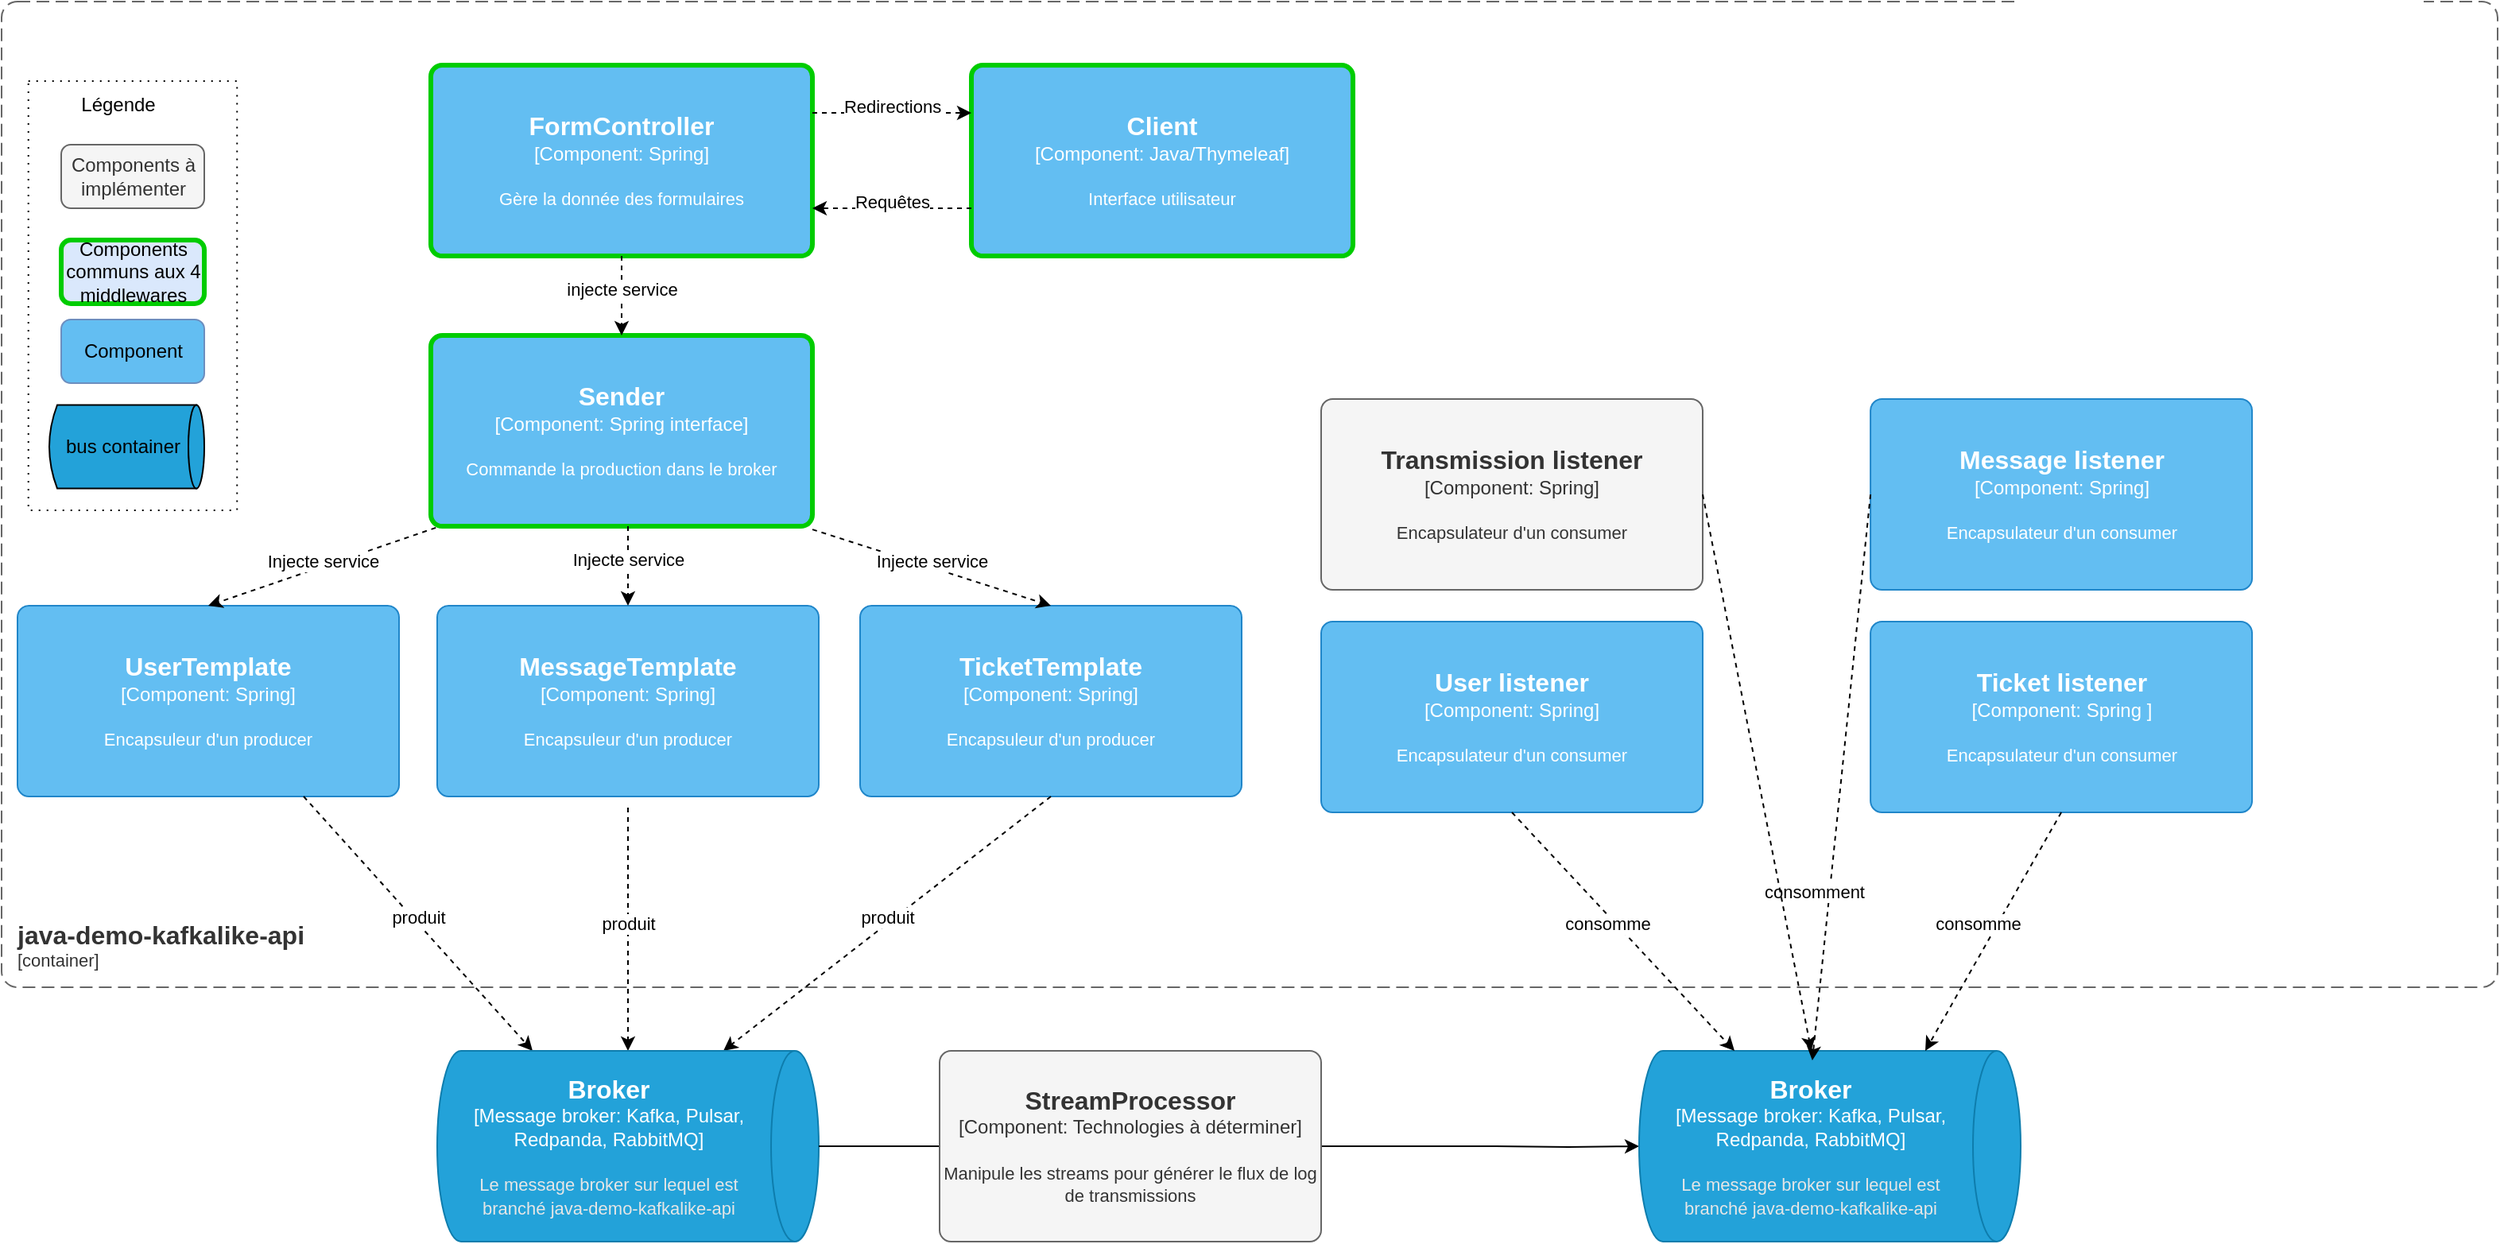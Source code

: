 <mxfile version="25.0.3">
  <diagram name="Page-1" id="TltUSp4mH69disy-DRck">
    <mxGraphModel dx="1434" dy="746" grid="1" gridSize="10" guides="1" tooltips="1" connect="1" arrows="1" fold="1" page="1" pageScale="1" pageWidth="827" pageHeight="1169" math="0" shadow="0">
      <root>
        <mxCell id="0" />
        <mxCell id="1" parent="0" />
        <object placeholders="1" c4Name="Client" c4Type="Component" c4Technology="Java/Thymeleaf" c4Description="Interface utilisateur" label="&lt;font style=&quot;font-size: 16px&quot;&gt;&lt;b&gt;%c4Name%&lt;/b&gt;&lt;/font&gt;&lt;div&gt;[%c4Type%: %c4Technology%]&lt;/div&gt;&lt;br&gt;&lt;div&gt;&lt;font style=&quot;font-size: 11px&quot;&gt;%c4Description%&lt;/font&gt;&lt;/div&gt;" id="IzMNL_FGZWPaYZVyqAyt-2">
          <mxCell style="rounded=1;whiteSpace=wrap;html=1;labelBackgroundColor=none;fillColor=#63BEF2;fontColor=#ffffff;align=center;arcSize=6;strokeColor=#00CC00;metaEdit=1;resizable=0;points=[[0.25,0,0],[0.5,0,0],[0.75,0,0],[1,0.25,0],[1,0.5,0],[1,0.75,0],[0.75,1,0],[0.5,1,0],[0.25,1,0],[0,0.75,0],[0,0.5,0],[0,0.25,0]];strokeWidth=3;" parent="1" vertex="1">
            <mxGeometry x="630" y="220" width="240" height="120" as="geometry" />
          </mxCell>
        </object>
        <object placeholders="1" c4Name="java-demo-kafkalike-api" c4Type="ContainerScopeBoundary" c4Application="container" label="&lt;font style=&quot;font-size: 16px&quot;&gt;&lt;b&gt;&lt;div style=&quot;text-align: left&quot;&gt;%c4Name%&lt;/div&gt;&lt;/b&gt;&lt;/font&gt;&lt;div style=&quot;text-align: left&quot;&gt;[%c4Application%]&lt;/div&gt;" id="IzMNL_FGZWPaYZVyqAyt-3">
          <mxCell style="rounded=1;fontSize=11;whiteSpace=wrap;html=1;dashed=1;arcSize=20;fillColor=none;strokeColor=#666666;fontColor=#333333;labelBackgroundColor=none;align=left;verticalAlign=bottom;labelBorderColor=none;spacingTop=0;spacing=10;dashPattern=8 4;metaEdit=1;rotatable=0;perimeter=rectanglePerimeter;noLabel=0;labelPadding=0;allowArrows=0;connectable=0;expand=0;recursiveResize=0;editable=1;pointerEvents=0;absoluteArcSize=1;points=[[0.25,0,0],[0.5,0,0],[0.75,0,0],[1,0.25,0],[1,0.5,0],[1,0.75,0],[0.75,1,0],[0.5,1,0],[0.25,1,0],[0,0.75,0],[0,0.5,0],[0,0.25,0]];" parent="1" vertex="1">
            <mxGeometry x="20" y="180" width="1570" height="620" as="geometry" />
          </mxCell>
        </object>
        <object placeholders="1" c4Name="FormController" c4Type="Component" c4Technology="Spring" c4Description="Gère la donnée des formulaires" label="&lt;font style=&quot;font-size: 16px&quot;&gt;&lt;b&gt;%c4Name%&lt;/b&gt;&lt;/font&gt;&lt;div&gt;[%c4Type%: %c4Technology%]&lt;/div&gt;&lt;br&gt;&lt;div&gt;&lt;font style=&quot;font-size: 11px&quot;&gt;%c4Description%&lt;/font&gt;&lt;/div&gt;" id="IzMNL_FGZWPaYZVyqAyt-12">
          <mxCell style="rounded=1;whiteSpace=wrap;html=1;labelBackgroundColor=none;fillColor=#63BEF2;fontColor=#ffffff;align=center;arcSize=6;strokeColor=#00CC00;metaEdit=1;resizable=0;points=[[0.25,0,0],[0.5,0,0],[0.75,0,0],[1,0.25,0],[1,0.5,0],[1,0.75,0],[0.75,1,0],[0.5,1,0],[0.25,1,0],[0,0.75,0],[0,0.5,0],[0,0.25,0]];strokeWidth=3;" parent="1" vertex="1">
            <mxGeometry x="290" y="220" width="240" height="120" as="geometry" />
          </mxCell>
        </object>
        <mxCell id="IzMNL_FGZWPaYZVyqAyt-13" value="" style="endArrow=classic;html=1;rounded=0;entryX=1;entryY=0.75;entryDx=0;entryDy=0;entryPerimeter=0;dashed=1;exitX=0;exitY=0.75;exitDx=0;exitDy=0;exitPerimeter=0;" parent="1" source="IzMNL_FGZWPaYZVyqAyt-2" target="IzMNL_FGZWPaYZVyqAyt-12" edge="1">
          <mxGeometry relative="1" as="geometry">
            <mxPoint x="590" y="280" as="sourcePoint" />
            <mxPoint x="980" y="400" as="targetPoint" />
          </mxGeometry>
        </mxCell>
        <mxCell id="IzMNL_FGZWPaYZVyqAyt-14" value="Requêtes" style="edgeLabel;resizable=0;html=1;align=center;verticalAlign=middle;" parent="IzMNL_FGZWPaYZVyqAyt-13" connectable="0" vertex="1">
          <mxGeometry relative="1" as="geometry">
            <mxPoint y="-4" as="offset" />
          </mxGeometry>
        </mxCell>
        <object placeholders="1" c4Name="Sender" c4Type="Component" c4Technology="Spring interface" c4Description="Commande la production dans le broker" label="&lt;font style=&quot;font-size: 16px&quot;&gt;&lt;b&gt;%c4Name%&lt;/b&gt;&lt;/font&gt;&lt;div&gt;[%c4Type%: %c4Technology%]&lt;/div&gt;&lt;br&gt;&lt;div&gt;&lt;font style=&quot;font-size: 11px&quot;&gt;%c4Description%&lt;/font&gt;&lt;/div&gt;" id="IzMNL_FGZWPaYZVyqAyt-15">
          <mxCell style="rounded=1;whiteSpace=wrap;html=1;labelBackgroundColor=none;fillColor=#63BEF2;fontColor=#ffffff;align=center;arcSize=6;strokeColor=#00CC00;metaEdit=1;resizable=0;points=[[0.25,0,0],[0.5,0,0],[0.75,0,0],[1,0.25,0],[1,0.5,0],[1,0.75,0],[0.75,1,0],[0.5,1,0],[0.25,1,0],[0,0.75,0],[0,0.5,0],[0,0.25,0]];strokeWidth=3;" parent="1" vertex="1">
            <mxGeometry x="290" y="390" width="240" height="120" as="geometry" />
          </mxCell>
        </object>
        <mxCell id="IzMNL_FGZWPaYZVyqAyt-16" value="" style="endArrow=classic;html=1;rounded=0;entryX=0.5;entryY=0;entryDx=0;entryDy=0;entryPerimeter=0;dashed=1;" parent="1" target="IzMNL_FGZWPaYZVyqAyt-15" edge="1">
          <mxGeometry relative="1" as="geometry">
            <mxPoint x="410" y="340" as="sourcePoint" />
            <mxPoint x="390" y="391" as="targetPoint" />
            <Array as="points">
              <mxPoint x="410" y="370" />
            </Array>
          </mxGeometry>
        </mxCell>
        <mxCell id="IzMNL_FGZWPaYZVyqAyt-17" value="injecte service" style="edgeLabel;resizable=0;html=1;align=center;verticalAlign=middle;" parent="IzMNL_FGZWPaYZVyqAyt-16" connectable="0" vertex="1">
          <mxGeometry relative="1" as="geometry">
            <mxPoint y="-4" as="offset" />
          </mxGeometry>
        </mxCell>
        <object placeholders="1" c4Name="UserTemplate" c4Type="Component" c4Technology="Spring" c4Description="Encapsuleur d&#39;un producer" label="&lt;font style=&quot;font-size: 16px&quot;&gt;&lt;b&gt;%c4Name%&lt;/b&gt;&lt;/font&gt;&lt;div&gt;[%c4Type%: %c4Technology%]&lt;/div&gt;&lt;br&gt;&lt;div&gt;&lt;font style=&quot;font-size: 11px&quot;&gt;%c4Description%&lt;/font&gt;&lt;/div&gt;" id="IzMNL_FGZWPaYZVyqAyt-32">
          <mxCell style="rounded=1;whiteSpace=wrap;html=1;labelBackgroundColor=none;fillColor=#63BEF2;fontColor=#ffffff;align=center;arcSize=6;strokeColor=#2086C9;metaEdit=1;resizable=0;points=[[0.25,0,0],[0.5,0,0],[0.75,0,0],[1,0.25,0],[1,0.5,0],[1,0.75,0],[0.75,1,0],[0.5,1,0],[0.25,1,0],[0,0.75,0],[0,0.5,0],[0,0.25,0]];" parent="1" vertex="1">
            <mxGeometry x="30" y="560" width="240" height="120" as="geometry" />
          </mxCell>
        </object>
        <mxCell id="IzMNL_FGZWPaYZVyqAyt-35" value="" style="endArrow=classic;html=1;rounded=0;entryX=0;entryY=0.25;entryDx=0;entryDy=0;entryPerimeter=0;exitX=1;exitY=0.25;exitDx=0;exitDy=0;exitPerimeter=0;dashed=1;" parent="1" source="IzMNL_FGZWPaYZVyqAyt-12" target="IzMNL_FGZWPaYZVyqAyt-2" edge="1">
          <mxGeometry relative="1" as="geometry">
            <mxPoint x="420" y="180" as="sourcePoint" />
            <mxPoint x="420" y="230" as="targetPoint" />
          </mxGeometry>
        </mxCell>
        <mxCell id="IzMNL_FGZWPaYZVyqAyt-36" value="Redirections" style="edgeLabel;resizable=0;html=1;align=center;verticalAlign=middle;" parent="IzMNL_FGZWPaYZVyqAyt-35" connectable="0" vertex="1">
          <mxGeometry relative="1" as="geometry">
            <mxPoint y="-4" as="offset" />
          </mxGeometry>
        </mxCell>
        <object placeholders="1" c4Name="MessageTemplate" c4Type="Component" c4Technology="Spring" c4Description="Encapsuleur d&#39;un producer" label="&lt;font style=&quot;font-size: 16px&quot;&gt;&lt;b&gt;%c4Name%&lt;/b&gt;&lt;/font&gt;&lt;div&gt;[%c4Type%: %c4Technology%]&lt;/div&gt;&lt;br&gt;&lt;div&gt;&lt;font style=&quot;font-size: 11px&quot;&gt;%c4Description%&lt;/font&gt;&lt;/div&gt;" id="IzMNL_FGZWPaYZVyqAyt-42">
          <mxCell style="rounded=1;whiteSpace=wrap;html=1;labelBackgroundColor=none;fillColor=#63BEF2;fontColor=#ffffff;align=center;arcSize=6;strokeColor=#2086C9;metaEdit=1;resizable=0;points=[[0.25,0,0],[0.5,0,0],[0.75,0,0],[1,0.25,0],[1,0.5,0],[1,0.75,0],[0.75,1,0],[0.5,1,0],[0.25,1,0],[0,0.75,0],[0,0.5,0],[0,0.25,0]];" parent="1" vertex="1">
            <mxGeometry x="294" y="560" width="240" height="120" as="geometry" />
          </mxCell>
        </object>
        <object placeholders="1" c4Name="TicketTemplate" c4Type="Component" c4Technology="Spring" c4Description="Encapsuleur d&#39;un producer" label="&lt;font style=&quot;font-size: 16px&quot;&gt;&lt;b&gt;%c4Name%&lt;/b&gt;&lt;/font&gt;&lt;div&gt;[%c4Type%: %c4Technology%]&lt;/div&gt;&lt;br&gt;&lt;div&gt;&lt;font style=&quot;font-size: 11px&quot;&gt;%c4Description%&lt;/font&gt;&lt;/div&gt;" id="IzMNL_FGZWPaYZVyqAyt-43">
          <mxCell style="rounded=1;whiteSpace=wrap;html=1;labelBackgroundColor=none;fillColor=#63BEF2;fontColor=#ffffff;align=center;arcSize=6;strokeColor=#2086C9;metaEdit=1;resizable=0;points=[[0.25,0,0],[0.5,0,0],[0.75,0,0],[1,0.25,0],[1,0.5,0],[1,0.75,0],[0.75,1,0],[0.5,1,0],[0.25,1,0],[0,0.75,0],[0,0.5,0],[0,0.25,0]];" parent="1" vertex="1">
            <mxGeometry x="560" y="560" width="240" height="120" as="geometry" />
          </mxCell>
        </object>
        <mxCell id="IzMNL_FGZWPaYZVyqAyt-49" value="" style="endArrow=classic;html=1;rounded=0;entryX=0.5;entryY=0;entryDx=0;entryDy=0;entryPerimeter=0;exitX=0.013;exitY=1.008;exitDx=0;exitDy=0;exitPerimeter=0;dashed=1;" parent="1" source="IzMNL_FGZWPaYZVyqAyt-15" target="IzMNL_FGZWPaYZVyqAyt-32" edge="1">
          <mxGeometry relative="1" as="geometry">
            <mxPoint x="130" y="460" as="sourcePoint" />
            <mxPoint x="130" y="410" as="targetPoint" />
          </mxGeometry>
        </mxCell>
        <mxCell id="IzMNL_FGZWPaYZVyqAyt-50" value="Injecte service" style="edgeLabel;resizable=0;html=1;align=center;verticalAlign=middle;" parent="IzMNL_FGZWPaYZVyqAyt-49" connectable="0" vertex="1">
          <mxGeometry relative="1" as="geometry">
            <mxPoint y="-4" as="offset" />
          </mxGeometry>
        </mxCell>
        <mxCell id="IzMNL_FGZWPaYZVyqAyt-52" value="" style="endArrow=classic;html=1;rounded=0;entryX=0.5;entryY=0;entryDx=0;entryDy=0;entryPerimeter=0;dashed=1;" parent="1" target="IzMNL_FGZWPaYZVyqAyt-42" edge="1">
          <mxGeometry relative="1" as="geometry">
            <mxPoint x="414" y="510" as="sourcePoint" />
            <mxPoint x="160" y="570" as="targetPoint" />
          </mxGeometry>
        </mxCell>
        <mxCell id="IzMNL_FGZWPaYZVyqAyt-53" value="Injecte service" style="edgeLabel;resizable=0;html=1;align=center;verticalAlign=middle;" parent="IzMNL_FGZWPaYZVyqAyt-52" connectable="0" vertex="1">
          <mxGeometry relative="1" as="geometry">
            <mxPoint y="-4" as="offset" />
          </mxGeometry>
        </mxCell>
        <mxCell id="IzMNL_FGZWPaYZVyqAyt-54" value="" style="endArrow=classic;html=1;rounded=0;entryX=0.5;entryY=0;entryDx=0;entryDy=0;entryPerimeter=0;exitX=1;exitY=1.017;exitDx=0;exitDy=0;exitPerimeter=0;dashed=1;" parent="1" source="IzMNL_FGZWPaYZVyqAyt-15" target="IzMNL_FGZWPaYZVyqAyt-43" edge="1">
          <mxGeometry relative="1" as="geometry">
            <mxPoint x="313" y="531" as="sourcePoint" />
            <mxPoint x="170" y="580" as="targetPoint" />
          </mxGeometry>
        </mxCell>
        <mxCell id="IzMNL_FGZWPaYZVyqAyt-55" value="Injecte service" style="edgeLabel;resizable=0;html=1;align=center;verticalAlign=middle;" parent="IzMNL_FGZWPaYZVyqAyt-54" connectable="0" vertex="1">
          <mxGeometry relative="1" as="geometry">
            <mxPoint y="-4" as="offset" />
          </mxGeometry>
        </mxCell>
        <mxCell id="IzMNL_FGZWPaYZVyqAyt-56" value="" style="endArrow=classic;html=1;rounded=0;dashed=1;exitX=0.75;exitY=1;exitDx=0;exitDy=0;exitPerimeter=0;entryX=0;entryY=0.75;entryDx=0;entryDy=0;entryPerimeter=0;" parent="1" source="IzMNL_FGZWPaYZVyqAyt-32" target="IzMNL_FGZWPaYZVyqAyt-66" edge="1">
          <mxGeometry relative="1" as="geometry">
            <mxPoint x="160" y="690" as="sourcePoint" />
            <mxPoint x="260" y="830" as="targetPoint" />
          </mxGeometry>
        </mxCell>
        <mxCell id="IzMNL_FGZWPaYZVyqAyt-57" value="produit " style="edgeLabel;resizable=0;html=1;align=center;verticalAlign=middle;" parent="IzMNL_FGZWPaYZVyqAyt-56" connectable="0" vertex="1">
          <mxGeometry relative="1" as="geometry">
            <mxPoint y="-4" as="offset" />
          </mxGeometry>
        </mxCell>
        <mxCell id="IzMNL_FGZWPaYZVyqAyt-62" value="" style="endArrow=classic;html=1;rounded=0;entryX=0;entryY=0.5;entryDx=0;entryDy=0;entryPerimeter=0;dashed=1;exitX=0.5;exitY=1.058;exitDx=0;exitDy=0;exitPerimeter=0;" parent="1" source="IzMNL_FGZWPaYZVyqAyt-42" target="IzMNL_FGZWPaYZVyqAyt-66" edge="1">
          <mxGeometry relative="1" as="geometry">
            <mxPoint x="220" y="690" as="sourcePoint" />
            <mxPoint x="270" y="840" as="targetPoint" />
          </mxGeometry>
        </mxCell>
        <mxCell id="IzMNL_FGZWPaYZVyqAyt-63" value="produit" style="edgeLabel;resizable=0;html=1;align=center;verticalAlign=middle;" parent="IzMNL_FGZWPaYZVyqAyt-62" connectable="0" vertex="1">
          <mxGeometry relative="1" as="geometry">
            <mxPoint y="-4" as="offset" />
          </mxGeometry>
        </mxCell>
        <mxCell id="IzMNL_FGZWPaYZVyqAyt-64" value="" style="endArrow=classic;html=1;rounded=0;entryX=0;entryY=0.25;entryDx=0;entryDy=0;entryPerimeter=0;dashed=1;exitX=0.5;exitY=1;exitDx=0;exitDy=0;exitPerimeter=0;" parent="1" source="IzMNL_FGZWPaYZVyqAyt-43" target="IzMNL_FGZWPaYZVyqAyt-66" edge="1">
          <mxGeometry relative="1" as="geometry">
            <mxPoint x="424" y="697" as="sourcePoint" />
            <mxPoint x="340" y="840" as="targetPoint" />
          </mxGeometry>
        </mxCell>
        <mxCell id="IzMNL_FGZWPaYZVyqAyt-65" value="produit" style="edgeLabel;resizable=0;html=1;align=center;verticalAlign=middle;" parent="IzMNL_FGZWPaYZVyqAyt-64" connectable="0" vertex="1">
          <mxGeometry relative="1" as="geometry">
            <mxPoint y="-4" as="offset" />
          </mxGeometry>
        </mxCell>
        <mxCell id="IzMNL_FGZWPaYZVyqAyt-67" style="edgeStyle=orthogonalEdgeStyle;rounded=0;orthogonalLoop=1;jettySize=auto;html=1;entryX=0.5;entryY=1;entryDx=0;entryDy=0;entryPerimeter=0;" parent="1" target="IzMNL_FGZWPaYZVyqAyt-69" edge="1">
          <mxGeometry relative="1" as="geometry">
            <mxPoint x="1140" y="540" as="targetPoint" />
            <mxPoint x="960" y="900" as="sourcePoint" />
            <Array as="points" />
          </mxGeometry>
        </mxCell>
        <object placeholders="1" c4Type="Broker" c4Container="Message broker" c4Technology="Kafka, Pulsar, Redpanda, RabbitMQ" c4Description="Le message broker sur lequel est branché java-demo-kafkalike-api" label="&lt;font style=&quot;font-size: 16px&quot;&gt;&lt;b&gt;%c4Type%&lt;/b&gt;&lt;/font&gt;&lt;div&gt;[%c4Container%:&amp;nbsp;%c4Technology%]&lt;/div&gt;&lt;br&gt;&lt;div&gt;&lt;font style=&quot;font-size: 11px&quot;&gt;&lt;font color=&quot;#E6E6E6&quot;&gt;%c4Description%&lt;/font&gt;&lt;/div&gt;" id="IzMNL_FGZWPaYZVyqAyt-66">
          <mxCell style="shape=cylinder3;size=15;direction=south;whiteSpace=wrap;html=1;boundedLbl=1;rounded=0;labelBackgroundColor=none;fillColor=#23A2D9;fontSize=12;fontColor=#ffffff;align=center;strokeColor=#0e7dad;metaEdit=1;points=[[0.5,0,0],[1,0.25,0],[1,0.5,0],[1,0.75,0],[0.5,1,0],[0,0.75,0],[0,0.5,0],[0,0.25,0]];resizable=0;" parent="1" vertex="1">
            <mxGeometry x="294" y="840" width="240" height="120" as="geometry" />
          </mxCell>
        </object>
        <object placeholders="1" c4Type="Broker" c4Container="Message broker" c4Technology="Kafka, Pulsar, Redpanda, RabbitMQ" c4Description="Le message broker sur lequel est branché java-demo-kafkalike-api" label="&lt;font style=&quot;font-size: 16px&quot;&gt;&lt;b&gt;%c4Type%&lt;/b&gt;&lt;/font&gt;&lt;div&gt;[%c4Container%:&amp;nbsp;%c4Technology%]&lt;/div&gt;&lt;br&gt;&lt;div&gt;&lt;font style=&quot;font-size: 11px&quot;&gt;&lt;font color=&quot;#E6E6E6&quot;&gt;%c4Description%&lt;/font&gt;&lt;/div&gt;" id="IzMNL_FGZWPaYZVyqAyt-69">
          <mxCell style="shape=cylinder3;size=15;direction=south;whiteSpace=wrap;html=1;boundedLbl=1;rounded=0;labelBackgroundColor=none;fillColor=#23A2D9;fontSize=12;fontColor=#ffffff;align=center;strokeColor=#0E7DAD;metaEdit=1;points=[[0.5,0,0],[1,0.25,0],[1,0.5,0],[1,0.75,0],[0.5,1,0],[0,0.75,0],[0,0.5,0],[0,0.25,0]];resizable=0;rotation=0;" parent="1" vertex="1">
            <mxGeometry x="1050" y="840" width="240" height="120" as="geometry" />
          </mxCell>
        </object>
        <object placeholders="1" c4Name="Ticket listener" c4Type="Component" c4Technology="Spring " c4Description="Encapsulateur d&#39;un consumer" label="&lt;font style=&quot;font-size: 16px&quot;&gt;&lt;b&gt;%c4Name%&lt;/b&gt;&lt;/font&gt;&lt;div&gt;[%c4Type%: %c4Technology%]&lt;/div&gt;&lt;br&gt;&lt;div&gt;&lt;font style=&quot;font-size: 11px&quot;&gt;%c4Description%&lt;/font&gt;&lt;/div&gt;" id="IzMNL_FGZWPaYZVyqAyt-70">
          <mxCell style="rounded=1;whiteSpace=wrap;html=1;labelBackgroundColor=none;fillColor=#63BEF2;fontColor=#ffffff;align=center;arcSize=6;strokeColor=#2086C9;metaEdit=1;resizable=0;points=[[0.25,0,0],[0.5,0,0],[0.75,0,0],[1,0.25,0],[1,0.5,0],[1,0.75,0],[0.75,1,0],[0.5,1,0],[0.25,1,0],[0,0.75,0],[0,0.5,0],[0,0.25,0]];" parent="1" vertex="1">
            <mxGeometry x="1195.55" y="570" width="240" height="120" as="geometry" />
          </mxCell>
        </object>
        <object placeholders="1" c4Name="Message listener" c4Type="Component" c4Technology="Spring" c4Description="Encapsulateur d&#39;un consumer" label="&lt;font style=&quot;font-size: 16px&quot;&gt;&lt;b&gt;%c4Name%&lt;/b&gt;&lt;/font&gt;&lt;div&gt;[%c4Type%: %c4Technology%]&lt;/div&gt;&lt;br&gt;&lt;div&gt;&lt;font style=&quot;font-size: 11px&quot;&gt;%c4Description%&lt;/font&gt;&lt;/div&gt;" id="IzMNL_FGZWPaYZVyqAyt-73">
          <mxCell style="rounded=1;whiteSpace=wrap;html=1;labelBackgroundColor=none;fillColor=#63BEF2;fontColor=#ffffff;align=center;arcSize=6;strokeColor=#2086C9;metaEdit=1;resizable=0;points=[[0.25,0,0],[0.5,0,0],[0.75,0,0],[1,0.25,0],[1,0.5,0],[1,0.75,0],[0.75,1,0],[0.5,1,0],[0.25,1,0],[0,0.75,0],[0,0.5,0],[0,0.25,0]];" parent="1" vertex="1">
            <mxGeometry x="1195.55" y="430" width="240" height="120" as="geometry" />
          </mxCell>
        </object>
        <object placeholders="1" c4Name="User listener" c4Type="Component" c4Technology="Spring" c4Description="Encapsulateur d&#39;un consumer" label="&lt;font style=&quot;font-size: 16px&quot;&gt;&lt;b&gt;%c4Name%&lt;/b&gt;&lt;/font&gt;&lt;div&gt;[%c4Type%: %c4Technology%]&lt;/div&gt;&lt;br&gt;&lt;div&gt;&lt;font style=&quot;font-size: 11px&quot;&gt;%c4Description%&lt;/font&gt;&lt;/div&gt;" id="IzMNL_FGZWPaYZVyqAyt-74">
          <mxCell style="rounded=1;whiteSpace=wrap;html=1;labelBackgroundColor=none;fillColor=#63BEF2;fontColor=#ffffff;align=center;arcSize=6;strokeColor=#2086C9;metaEdit=1;resizable=0;points=[[0.25,0,0],[0.5,0,0],[0.75,0,0],[1,0.25,0],[1,0.5,0],[1,0.75,0],[0.75,1,0],[0.5,1,0],[0.25,1,0],[0,0.75,0],[0,0.5,0],[0,0.25,0]];" parent="1" vertex="1">
            <mxGeometry x="850" y="570" width="240" height="120" as="geometry" />
          </mxCell>
        </object>
        <mxCell id="IzMNL_FGZWPaYZVyqAyt-75" value="" style="endArrow=classic;html=1;rounded=0;entryX=0;entryY=0.75;entryDx=0;entryDy=0;entryPerimeter=0;dashed=1;exitX=0.5;exitY=1;exitDx=0;exitDy=0;exitPerimeter=0;" parent="1" source="IzMNL_FGZWPaYZVyqAyt-74" target="IzMNL_FGZWPaYZVyqAyt-69" edge="1">
          <mxGeometry relative="1" as="geometry">
            <mxPoint x="690" y="690" as="sourcePoint" />
            <mxPoint x="484" y="850" as="targetPoint" />
          </mxGeometry>
        </mxCell>
        <mxCell id="IzMNL_FGZWPaYZVyqAyt-76" value="consomme" style="edgeLabel;resizable=0;html=1;align=center;verticalAlign=middle;" parent="IzMNL_FGZWPaYZVyqAyt-75" connectable="0" vertex="1">
          <mxGeometry relative="1" as="geometry">
            <mxPoint x="-10" y="-5" as="offset" />
          </mxGeometry>
        </mxCell>
        <mxCell id="IzMNL_FGZWPaYZVyqAyt-78" value="" style="endArrow=classic;html=1;rounded=0;entryX=0.05;entryY=0.546;entryDx=0;entryDy=0;entryPerimeter=0;dashed=1;exitX=0;exitY=0.5;exitDx=0;exitDy=0;exitPerimeter=0;" parent="1" source="IzMNL_FGZWPaYZVyqAyt-73" target="IzMNL_FGZWPaYZVyqAyt-69" edge="1">
          <mxGeometry relative="1" as="geometry">
            <mxPoint x="930" y="480" as="sourcePoint" />
            <mxPoint x="1090" y="490" as="targetPoint" />
          </mxGeometry>
        </mxCell>
        <mxCell id="IzMNL_FGZWPaYZVyqAyt-79" value="consomment" style="edgeLabel;resizable=0;html=1;align=center;verticalAlign=middle;" parent="IzMNL_FGZWPaYZVyqAyt-78" connectable="0" vertex="1">
          <mxGeometry relative="1" as="geometry">
            <mxPoint x="-17" y="72" as="offset" />
          </mxGeometry>
        </mxCell>
        <mxCell id="IzMNL_FGZWPaYZVyqAyt-80" value="" style="endArrow=classic;html=1;rounded=0;entryX=0;entryY=0.25;entryDx=0;entryDy=0;entryPerimeter=0;dashed=1;exitX=0.5;exitY=1;exitDx=0;exitDy=0;exitPerimeter=0;" parent="1" source="IzMNL_FGZWPaYZVyqAyt-70" target="IzMNL_FGZWPaYZVyqAyt-69" edge="1">
          <mxGeometry relative="1" as="geometry">
            <mxPoint x="930" y="480" as="sourcePoint" />
            <mxPoint x="1090" y="370" as="targetPoint" />
          </mxGeometry>
        </mxCell>
        <mxCell id="IzMNL_FGZWPaYZVyqAyt-81" value="consomme" style="edgeLabel;resizable=0;html=1;align=center;verticalAlign=middle;" parent="IzMNL_FGZWPaYZVyqAyt-80" connectable="0" vertex="1">
          <mxGeometry relative="1" as="geometry">
            <mxPoint x="-10" y="-5" as="offset" />
          </mxGeometry>
        </mxCell>
        <object placeholders="1" c4Name="Transmission listener" c4Type="Component" c4Technology="Spring" c4Description="Encapsulateur d&#39;un consumer" label="&lt;font style=&quot;font-size: 16px&quot;&gt;&lt;b&gt;%c4Name%&lt;/b&gt;&lt;/font&gt;&lt;div&gt;[%c4Type%: %c4Technology%]&lt;/div&gt;&lt;br&gt;&lt;div&gt;&lt;font style=&quot;font-size: 11px&quot;&gt;%c4Description%&lt;/font&gt;&lt;/div&gt;" id="IzMNL_FGZWPaYZVyqAyt-82">
          <mxCell style="rounded=1;whiteSpace=wrap;html=1;labelBackgroundColor=none;fillColor=#f5f5f5;align=center;arcSize=6;strokeColor=#666666;metaEdit=1;resizable=0;points=[[0.25,0,0],[0.5,0,0],[0.75,0,0],[1,0.25,0],[1,0.5,0],[1,0.75,0],[0.75,1,0],[0.5,1,0],[0.25,1,0],[0,0.75,0],[0,0.5,0],[0,0.25,0]];fontColor=#333333;" parent="1" vertex="1">
            <mxGeometry x="850" y="430" width="240" height="120" as="geometry" />
          </mxCell>
        </object>
        <mxCell id="IzMNL_FGZWPaYZVyqAyt-83" value="" style="endArrow=classic;html=1;rounded=0;dashed=1;exitX=1;exitY=0.5;exitDx=0;exitDy=0;exitPerimeter=0;" parent="1" source="IzMNL_FGZWPaYZVyqAyt-82" target="IzMNL_FGZWPaYZVyqAyt-69" edge="1">
          <mxGeometry relative="1" as="geometry">
            <mxPoint x="910" y="360" as="sourcePoint" />
            <mxPoint x="1090" y="370" as="targetPoint" />
          </mxGeometry>
        </mxCell>
        <mxCell id="IzMNL_FGZWPaYZVyqAyt-88" value="" style="edgeStyle=orthogonalEdgeStyle;rounded=0;orthogonalLoop=1;jettySize=auto;html=1;entryX=0;entryY=0.5;entryDx=0;entryDy=0;entryPerimeter=0;" parent="1" source="IzMNL_FGZWPaYZVyqAyt-66" target="IzMNL_FGZWPaYZVyqAyt-87" edge="1">
          <mxGeometry relative="1" as="geometry">
            <mxPoint x="1140" y="960" as="targetPoint" />
            <mxPoint x="534" y="900" as="sourcePoint" />
            <Array as="points">
              <mxPoint x="960" y="900" />
              <mxPoint x="960" y="900" />
            </Array>
          </mxGeometry>
        </mxCell>
        <object placeholders="1" c4Name="StreamProcessor" c4Type="Component" c4Technology="Technologies à déterminer" c4Description="Manipule les streams pour générer le flux de log de transmissions" label="&lt;font style=&quot;font-size: 16px&quot;&gt;&lt;b&gt;%c4Name%&lt;/b&gt;&lt;/font&gt;&lt;div&gt;[%c4Type%: %c4Technology%]&lt;/div&gt;&lt;br&gt;&lt;div&gt;&lt;font style=&quot;font-size: 11px&quot;&gt;%c4Description%&lt;/font&gt;&lt;/div&gt;" id="IzMNL_FGZWPaYZVyqAyt-87">
          <mxCell style="rounded=1;whiteSpace=wrap;html=1;labelBackgroundColor=none;fillColor=#f5f5f5;fontColor=#333333;align=center;arcSize=6;strokeColor=#666666;metaEdit=1;resizable=0;points=[[0.25,0,0],[0.5,0,0],[0.75,0,0],[1,0.25,0],[1,0.5,0],[1,0.75,0],[0.75,1,0],[0.5,1,0],[0.25,1,0],[0,0.75,0],[0,0.5,0],[0,0.25,0]];" parent="1" vertex="1">
            <mxGeometry x="610" y="840" width="240" height="120" as="geometry" />
          </mxCell>
        </object>
        <mxCell id="IzMNL_FGZWPaYZVyqAyt-90" value="Components à implémenter" style="rounded=1;whiteSpace=wrap;html=1;fillColor=#f5f5f5;fontColor=#333333;strokeColor=#666666;" parent="1" vertex="1">
          <mxGeometry x="57.5" y="270" width="90" height="40" as="geometry" />
        </mxCell>
        <mxCell id="IzMNL_FGZWPaYZVyqAyt-91" value="" style="rounded=0;whiteSpace=wrap;html=1;fillColor=none;dashed=1;dashPattern=1 4;" parent="1" vertex="1">
          <mxGeometry x="36.87" y="230" width="131.25" height="270" as="geometry" />
        </mxCell>
        <mxCell id="IzMNL_FGZWPaYZVyqAyt-92" value="Légende" style="text;html=1;align=center;verticalAlign=middle;resizable=0;points=[];autosize=1;strokeColor=none;fillColor=none;" parent="1" vertex="1">
          <mxGeometry x="57.5" y="230" width="70" height="30" as="geometry" />
        </mxCell>
        <mxCell id="hWq3dMdy4ywjI1EbWBCK-2" value="Component" style="rounded=1;whiteSpace=wrap;html=1;fillColor=#63bef2;strokeColor=#6c8ebf;" parent="1" vertex="1">
          <mxGeometry x="57.5" y="380" width="90" height="40" as="geometry" />
        </mxCell>
        <mxCell id="hWq3dMdy4ywjI1EbWBCK-7" value="bus container" style="shape=dataStorage;whiteSpace=wrap;html=1;fixedSize=1;size=5;fillColor=#23a2d9;" parent="1" vertex="1">
          <mxGeometry x="50" y="433.75" width="92.5" height="52.5" as="geometry" />
        </mxCell>
        <mxCell id="hWq3dMdy4ywjI1EbWBCK-8" value="" style="ellipse;whiteSpace=wrap;html=1;fillColor=#23a2d9;" parent="1" vertex="1">
          <mxGeometry x="137.5" y="433.75" width="10" height="52.5" as="geometry" />
        </mxCell>
        <mxCell id="H4AcClAdL6AXHIidV0-8-1" value="Components communs aux 4 middlewares" style="rounded=1;whiteSpace=wrap;html=1;fillColor=#dae8fc;strokeColor=#00CC00;strokeWidth=3;" vertex="1" parent="1">
          <mxGeometry x="57.5" y="330" width="90" height="40" as="geometry" />
        </mxCell>
      </root>
    </mxGraphModel>
  </diagram>
</mxfile>
